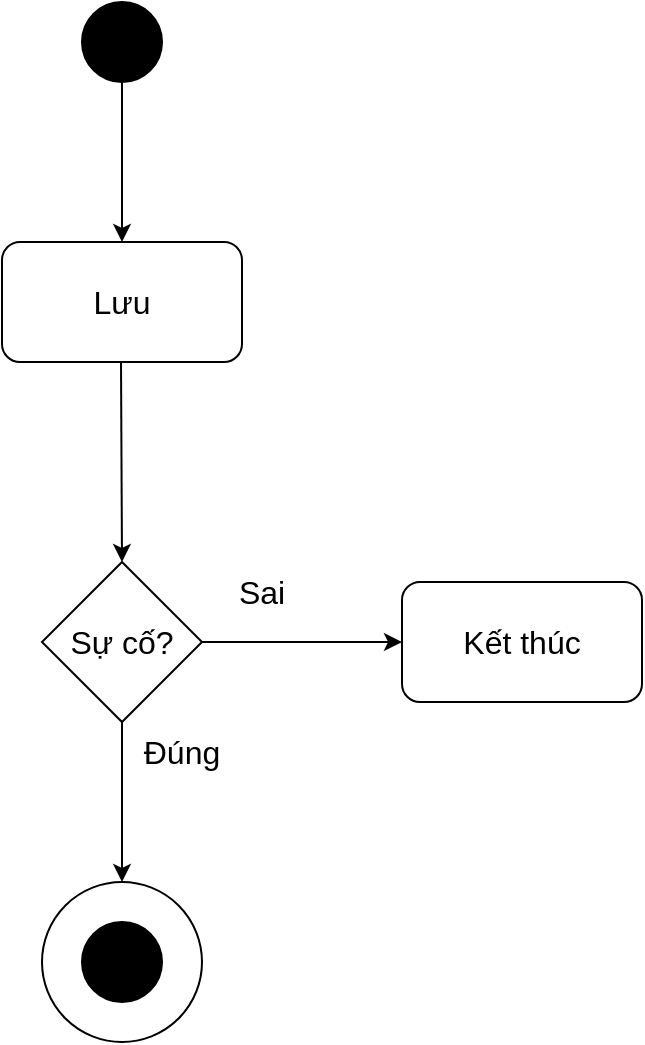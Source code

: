 <mxfile version="21.1.2" type="device">
  <diagram name="Page-1" id="7K1SoM8TiSpnx3SZpnpp">
    <mxGraphModel dx="1036" dy="614" grid="1" gridSize="10" guides="1" tooltips="1" connect="1" arrows="1" fold="1" page="1" pageScale="1" pageWidth="850" pageHeight="1100" math="0" shadow="0">
      <root>
        <mxCell id="0" />
        <mxCell id="1" parent="0" />
        <mxCell id="bCIVF36oS-Xo4REZQlvX-1" value="" style="ellipse;whiteSpace=wrap;html=1;aspect=fixed;fillColor=#000000;fillStyle=auto;" vertex="1" parent="1">
          <mxGeometry x="400" width="40" height="40" as="geometry" />
        </mxCell>
        <mxCell id="bCIVF36oS-Xo4REZQlvX-2" value="" style="endArrow=classic;html=1;rounded=0;exitX=0.5;exitY=1;exitDx=0;exitDy=0;" edge="1" parent="1" source="bCIVF36oS-Xo4REZQlvX-1">
          <mxGeometry width="50" height="50" relative="1" as="geometry">
            <mxPoint x="400" y="240" as="sourcePoint" />
            <mxPoint x="420" y="120" as="targetPoint" />
          </mxGeometry>
        </mxCell>
        <mxCell id="bCIVF36oS-Xo4REZQlvX-3" value="Lưu" style="rounded=1;whiteSpace=wrap;html=1;fontSize=16;" vertex="1" parent="1">
          <mxGeometry x="360" y="120" width="120" height="60" as="geometry" />
        </mxCell>
        <mxCell id="bCIVF36oS-Xo4REZQlvX-4" value="" style="endArrow=classic;html=1;rounded=0;exitX=0.5;exitY=1;exitDx=0;exitDy=0;" edge="1" parent="1">
          <mxGeometry width="50" height="50" relative="1" as="geometry">
            <mxPoint x="419.5" y="180" as="sourcePoint" />
            <mxPoint x="420" y="280" as="targetPoint" />
          </mxGeometry>
        </mxCell>
        <mxCell id="bCIVF36oS-Xo4REZQlvX-5" value="Sự cố?" style="rhombus;whiteSpace=wrap;html=1;fontSize=16;" vertex="1" parent="1">
          <mxGeometry x="380" y="280" width="80" height="80" as="geometry" />
        </mxCell>
        <mxCell id="bCIVF36oS-Xo4REZQlvX-6" value="" style="endArrow=classic;html=1;rounded=0;exitX=1;exitY=0.5;exitDx=0;exitDy=0;" edge="1" parent="1" source="bCIVF36oS-Xo4REZQlvX-5">
          <mxGeometry width="50" height="50" relative="1" as="geometry">
            <mxPoint x="400" y="340" as="sourcePoint" />
            <mxPoint x="560" y="320" as="targetPoint" />
          </mxGeometry>
        </mxCell>
        <mxCell id="bCIVF36oS-Xo4REZQlvX-7" value="" style="endArrow=classic;html=1;rounded=0;exitX=0.5;exitY=1;exitDx=0;exitDy=0;" edge="1" parent="1" source="bCIVF36oS-Xo4REZQlvX-5">
          <mxGeometry width="50" height="50" relative="1" as="geometry">
            <mxPoint x="429.5" y="190" as="sourcePoint" />
            <mxPoint x="420" y="440" as="targetPoint" />
          </mxGeometry>
        </mxCell>
        <mxCell id="bCIVF36oS-Xo4REZQlvX-8" value="" style="ellipse;whiteSpace=wrap;html=1;aspect=fixed;" vertex="1" parent="1">
          <mxGeometry x="380" y="440" width="80" height="80" as="geometry" />
        </mxCell>
        <mxCell id="bCIVF36oS-Xo4REZQlvX-9" value="" style="ellipse;whiteSpace=wrap;html=1;aspect=fixed;fillColor=#000000;fillStyle=auto;" vertex="1" parent="1">
          <mxGeometry x="400" y="460" width="40" height="40" as="geometry" />
        </mxCell>
        <mxCell id="bCIVF36oS-Xo4REZQlvX-10" value="Kết thúc" style="rounded=1;whiteSpace=wrap;html=1;fontSize=16;" vertex="1" parent="1">
          <mxGeometry x="560" y="290" width="120" height="60" as="geometry" />
        </mxCell>
        <mxCell id="bCIVF36oS-Xo4REZQlvX-11" value="Sai" style="text;html=1;strokeColor=none;fillColor=none;align=center;verticalAlign=middle;whiteSpace=wrap;rounded=0;fontSize=16;" vertex="1" parent="1">
          <mxGeometry x="460" y="280" width="60" height="30" as="geometry" />
        </mxCell>
        <mxCell id="bCIVF36oS-Xo4REZQlvX-12" value="Đúng" style="text;html=1;strokeColor=none;fillColor=none;align=center;verticalAlign=middle;whiteSpace=wrap;rounded=0;fontSize=16;" vertex="1" parent="1">
          <mxGeometry x="420" y="360" width="60" height="30" as="geometry" />
        </mxCell>
      </root>
    </mxGraphModel>
  </diagram>
</mxfile>
